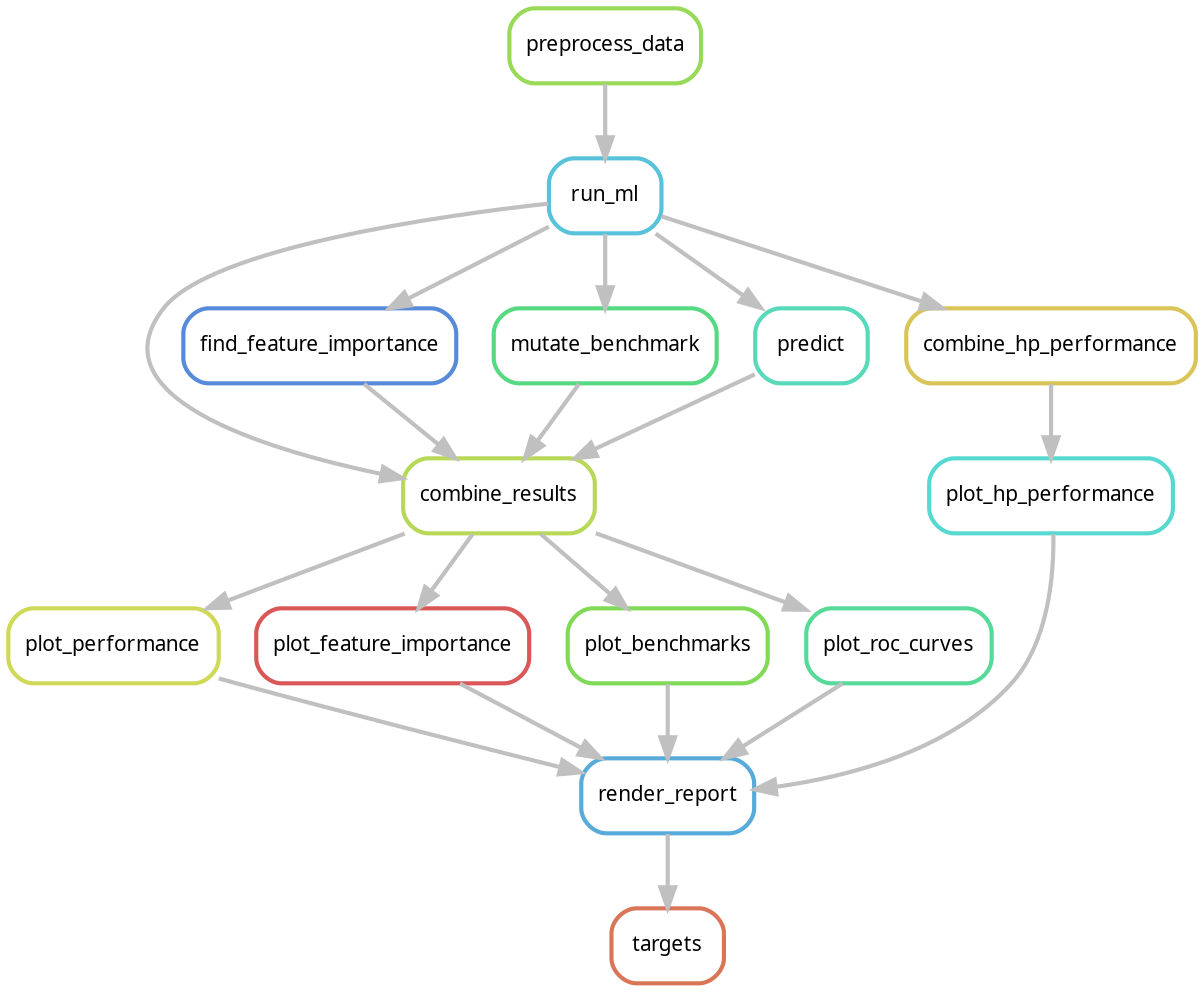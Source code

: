digraph snakemake_dag {
    graph[bgcolor=white, margin=0];
    node[shape=box, style=rounded, fontname=sans,                 fontsize=10, penwidth=2];
    edge[penwidth=2, color=grey];
	0[label = "targets", color = "0.04 0.6 0.85", style="rounded"];
	1[label = "render_report", color = "0.56 0.6 0.85", style="rounded"];
	2[label = "plot_performance", color = "0.18 0.6 0.85", style="rounded"];
	3[label = "combine_results", color = "0.21 0.6 0.85", style="rounded"];
	4[label = "run_ml", color = "0.53 0.6 0.85", style="rounded"];
	5[label = "preprocess_data", color = "0.25 0.6 0.85", style="rounded"];
	6[label = "plot_feature_importance", color = "0.00 0.6 0.85", style="rounded"];
	7[label = "find_feature_importance", color = "0.60 0.6 0.85", style="rounded"];
	8[label = "plot_hp_performance", color = "0.49 0.6 0.85", style="rounded"];
	9[label = "combine_hp_performance", color = "0.14 0.6 0.85", style="rounded"];
	10[label = "plot_benchmarks", color = "0.28 0.6 0.85", style="rounded"];
	11[label = "mutate_benchmark", color = "0.39 0.6 0.85", style="rounded"];
	12[label = "plot_roc_curves", color = "0.42 0.6 0.85", style="rounded"];
	13[label = "predict", color = "0.46 0.6 0.85", style="rounded"];
	1 -> 0
	10 -> 1
	2 -> 1
	12 -> 1
	8 -> 1
	6 -> 1
	3 -> 2
	4 -> 3
	13 -> 3
	7 -> 3
	11 -> 3
	5 -> 4
	3 -> 6
	4 -> 7
	9 -> 8
	4 -> 9
	3 -> 10
	4 -> 11
	3 -> 12
	4 -> 13
}            
